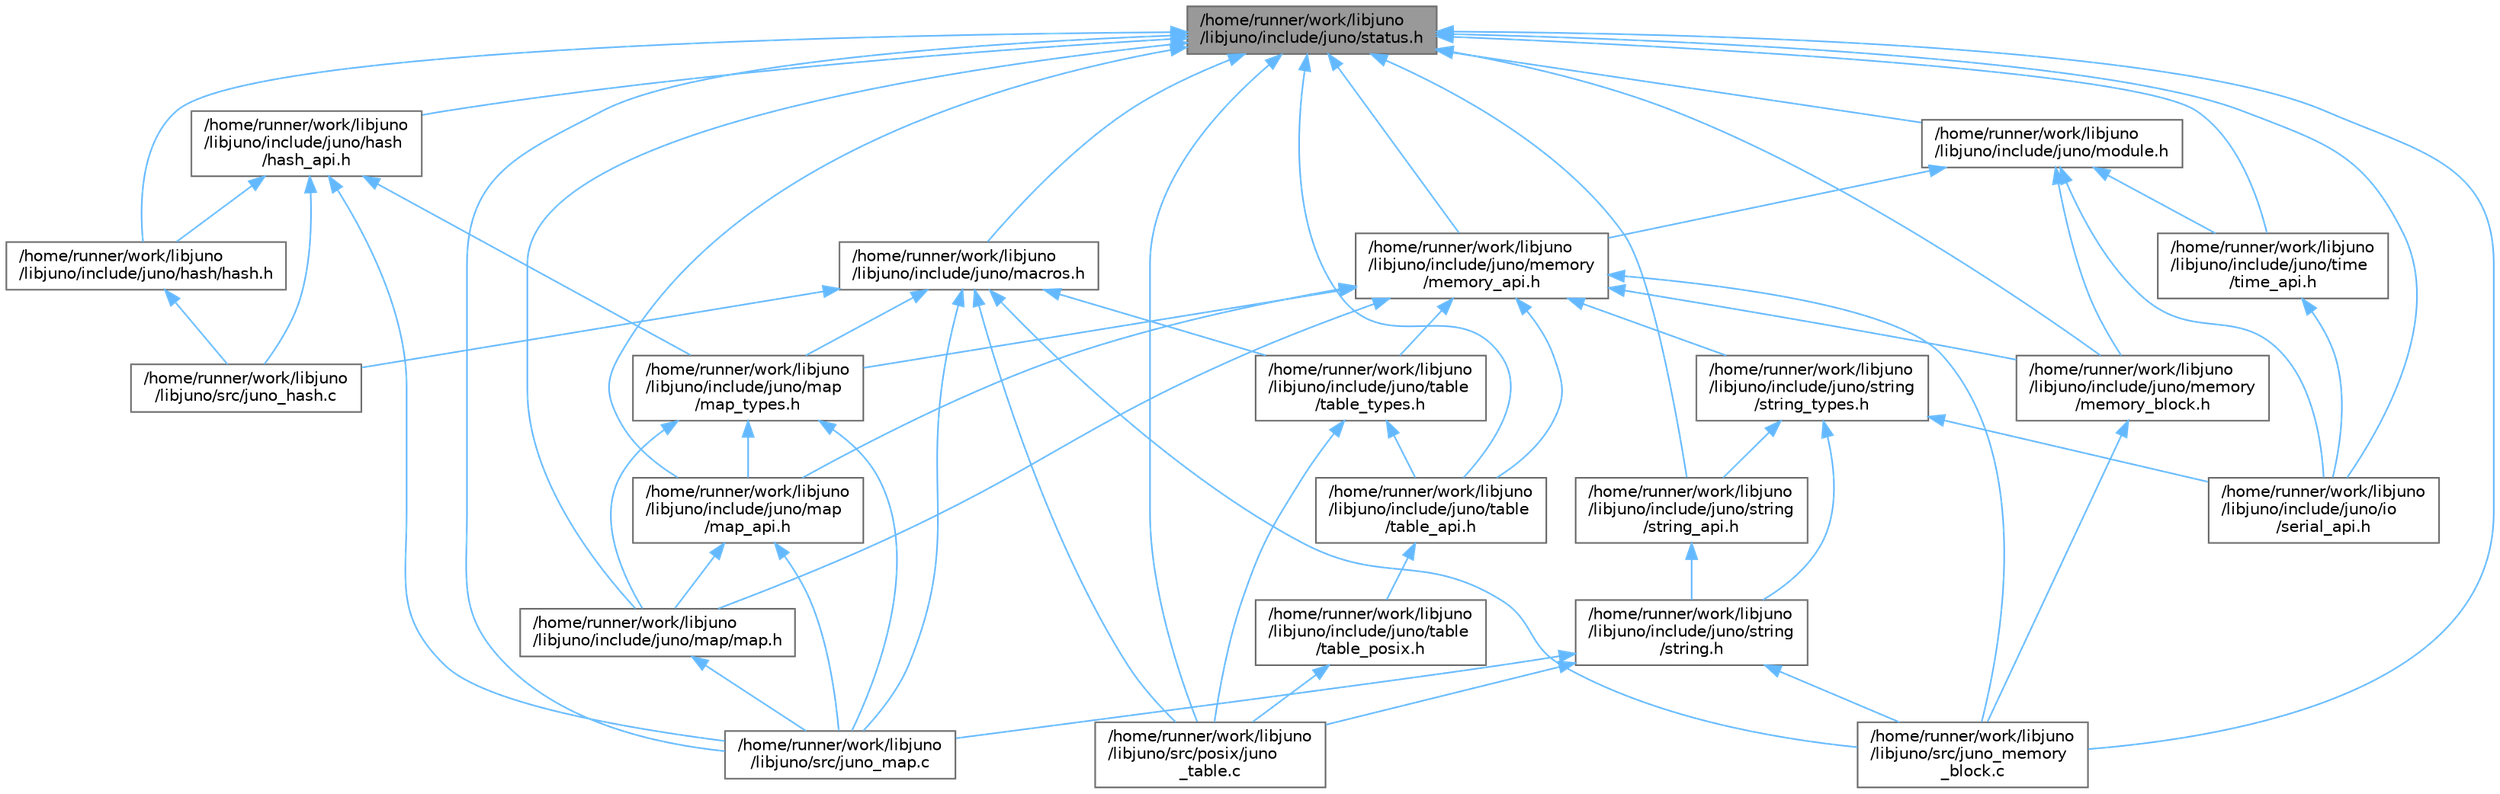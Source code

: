 digraph "/home/runner/work/libjuno/libjuno/include/juno/status.h"
{
 // LATEX_PDF_SIZE
  bgcolor="transparent";
  edge [fontname=Helvetica,fontsize=10,labelfontname=Helvetica,labelfontsize=10];
  node [fontname=Helvetica,fontsize=10,shape=box,height=0.2,width=0.4];
  Node1 [id="Node000001",label="/home/runner/work/libjuno\l/libjuno/include/juno/status.h",height=0.2,width=0.4,color="gray40", fillcolor="grey60", style="filled", fontcolor="black",tooltip=" "];
  Node1 -> Node2 [id="edge1_Node000001_Node000002",dir="back",color="steelblue1",style="solid",tooltip=" "];
  Node2 [id="Node000002",label="/home/runner/work/libjuno\l/libjuno/include/juno/hash/hash.h",height=0.2,width=0.4,color="grey40", fillcolor="white", style="filled",URL="$hash_8h.html",tooltip=" "];
  Node2 -> Node3 [id="edge2_Node000002_Node000003",dir="back",color="steelblue1",style="solid",tooltip=" "];
  Node3 [id="Node000003",label="/home/runner/work/libjuno\l/libjuno/src/juno_hash.c",height=0.2,width=0.4,color="grey40", fillcolor="white", style="filled",URL="$juno__hash_8c.html",tooltip=" "];
  Node1 -> Node4 [id="edge3_Node000001_Node000004",dir="back",color="steelblue1",style="solid",tooltip=" "];
  Node4 [id="Node000004",label="/home/runner/work/libjuno\l/libjuno/include/juno/hash\l/hash_api.h",height=0.2,width=0.4,color="grey40", fillcolor="white", style="filled",URL="$hash__api_8h.html",tooltip=" "];
  Node4 -> Node2 [id="edge4_Node000004_Node000002",dir="back",color="steelblue1",style="solid",tooltip=" "];
  Node4 -> Node5 [id="edge5_Node000004_Node000005",dir="back",color="steelblue1",style="solid",tooltip=" "];
  Node5 [id="Node000005",label="/home/runner/work/libjuno\l/libjuno/include/juno/map\l/map_types.h",height=0.2,width=0.4,color="grey40", fillcolor="white", style="filled",URL="$map__types_8h.html",tooltip=" "];
  Node5 -> Node6 [id="edge6_Node000005_Node000006",dir="back",color="steelblue1",style="solid",tooltip=" "];
  Node6 [id="Node000006",label="/home/runner/work/libjuno\l/libjuno/include/juno/map/map.h",height=0.2,width=0.4,color="grey40", fillcolor="white", style="filled",URL="$map_8h.html",tooltip=" "];
  Node6 -> Node7 [id="edge7_Node000006_Node000007",dir="back",color="steelblue1",style="solid",tooltip=" "];
  Node7 [id="Node000007",label="/home/runner/work/libjuno\l/libjuno/src/juno_map.c",height=0.2,width=0.4,color="grey40", fillcolor="white", style="filled",URL="$juno__map_8c.html",tooltip=" "];
  Node5 -> Node8 [id="edge8_Node000005_Node000008",dir="back",color="steelblue1",style="solid",tooltip=" "];
  Node8 [id="Node000008",label="/home/runner/work/libjuno\l/libjuno/include/juno/map\l/map_api.h",height=0.2,width=0.4,color="grey40", fillcolor="white", style="filled",URL="$map__api_8h.html",tooltip=" "];
  Node8 -> Node6 [id="edge9_Node000008_Node000006",dir="back",color="steelblue1",style="solid",tooltip=" "];
  Node8 -> Node7 [id="edge10_Node000008_Node000007",dir="back",color="steelblue1",style="solid",tooltip=" "];
  Node5 -> Node7 [id="edge11_Node000005_Node000007",dir="back",color="steelblue1",style="solid",tooltip=" "];
  Node4 -> Node3 [id="edge12_Node000004_Node000003",dir="back",color="steelblue1",style="solid",tooltip=" "];
  Node4 -> Node7 [id="edge13_Node000004_Node000007",dir="back",color="steelblue1",style="solid",tooltip=" "];
  Node1 -> Node9 [id="edge14_Node000001_Node000009",dir="back",color="steelblue1",style="solid",tooltip=" "];
  Node9 [id="Node000009",label="/home/runner/work/libjuno\l/libjuno/include/juno/io\l/serial_api.h",height=0.2,width=0.4,color="grey40", fillcolor="white", style="filled",URL="$serial__api_8h.html",tooltip=" "];
  Node1 -> Node10 [id="edge15_Node000001_Node000010",dir="back",color="steelblue1",style="solid",tooltip=" "];
  Node10 [id="Node000010",label="/home/runner/work/libjuno\l/libjuno/include/juno/macros.h",height=0.2,width=0.4,color="grey40", fillcolor="white", style="filled",URL="$macros_8h.html",tooltip=" "];
  Node10 -> Node5 [id="edge16_Node000010_Node000005",dir="back",color="steelblue1",style="solid",tooltip=" "];
  Node10 -> Node11 [id="edge17_Node000010_Node000011",dir="back",color="steelblue1",style="solid",tooltip=" "];
  Node11 [id="Node000011",label="/home/runner/work/libjuno\l/libjuno/include/juno/table\l/table_types.h",height=0.2,width=0.4,color="grey40", fillcolor="white", style="filled",URL="$table__types_8h.html",tooltip=" "];
  Node11 -> Node12 [id="edge18_Node000011_Node000012",dir="back",color="steelblue1",style="solid",tooltip=" "];
  Node12 [id="Node000012",label="/home/runner/work/libjuno\l/libjuno/include/juno/table\l/table_api.h",height=0.2,width=0.4,color="grey40", fillcolor="white", style="filled",URL="$table__api_8h.html",tooltip=" "];
  Node12 -> Node13 [id="edge19_Node000012_Node000013",dir="back",color="steelblue1",style="solid",tooltip=" "];
  Node13 [id="Node000013",label="/home/runner/work/libjuno\l/libjuno/include/juno/table\l/table_posix.h",height=0.2,width=0.4,color="grey40", fillcolor="white", style="filled",URL="$table__posix_8h.html",tooltip=" "];
  Node13 -> Node14 [id="edge20_Node000013_Node000014",dir="back",color="steelblue1",style="solid",tooltip=" "];
  Node14 [id="Node000014",label="/home/runner/work/libjuno\l/libjuno/src/posix/juno\l_table.c",height=0.2,width=0.4,color="grey40", fillcolor="white", style="filled",URL="$juno__table_8c.html",tooltip=" "];
  Node11 -> Node14 [id="edge21_Node000011_Node000014",dir="back",color="steelblue1",style="solid",tooltip=" "];
  Node10 -> Node3 [id="edge22_Node000010_Node000003",dir="back",color="steelblue1",style="solid",tooltip=" "];
  Node10 -> Node7 [id="edge23_Node000010_Node000007",dir="back",color="steelblue1",style="solid",tooltip=" "];
  Node10 -> Node15 [id="edge24_Node000010_Node000015",dir="back",color="steelblue1",style="solid",tooltip=" "];
  Node15 [id="Node000015",label="/home/runner/work/libjuno\l/libjuno/src/juno_memory\l_block.c",height=0.2,width=0.4,color="grey40", fillcolor="white", style="filled",URL="$juno__memory__block_8c.html",tooltip=" "];
  Node10 -> Node14 [id="edge25_Node000010_Node000014",dir="back",color="steelblue1",style="solid",tooltip=" "];
  Node1 -> Node6 [id="edge26_Node000001_Node000006",dir="back",color="steelblue1",style="solid",tooltip=" "];
  Node1 -> Node8 [id="edge27_Node000001_Node000008",dir="back",color="steelblue1",style="solid",tooltip=" "];
  Node1 -> Node16 [id="edge28_Node000001_Node000016",dir="back",color="steelblue1",style="solid",tooltip=" "];
  Node16 [id="Node000016",label="/home/runner/work/libjuno\l/libjuno/include/juno/memory\l/memory_api.h",height=0.2,width=0.4,color="grey40", fillcolor="white", style="filled",URL="$memory__api_8h.html",tooltip=" "];
  Node16 -> Node6 [id="edge29_Node000016_Node000006",dir="back",color="steelblue1",style="solid",tooltip=" "];
  Node16 -> Node8 [id="edge30_Node000016_Node000008",dir="back",color="steelblue1",style="solid",tooltip=" "];
  Node16 -> Node5 [id="edge31_Node000016_Node000005",dir="back",color="steelblue1",style="solid",tooltip=" "];
  Node16 -> Node17 [id="edge32_Node000016_Node000017",dir="back",color="steelblue1",style="solid",tooltip=" "];
  Node17 [id="Node000017",label="/home/runner/work/libjuno\l/libjuno/include/juno/memory\l/memory_block.h",height=0.2,width=0.4,color="grey40", fillcolor="white", style="filled",URL="$memory__block_8h.html",tooltip=" "];
  Node17 -> Node15 [id="edge33_Node000017_Node000015",dir="back",color="steelblue1",style="solid",tooltip=" "];
  Node16 -> Node18 [id="edge34_Node000016_Node000018",dir="back",color="steelblue1",style="solid",tooltip=" "];
  Node18 [id="Node000018",label="/home/runner/work/libjuno\l/libjuno/include/juno/string\l/string_types.h",height=0.2,width=0.4,color="grey40", fillcolor="white", style="filled",URL="$string__types_8h.html",tooltip=" "];
  Node18 -> Node9 [id="edge35_Node000018_Node000009",dir="back",color="steelblue1",style="solid",tooltip=" "];
  Node18 -> Node19 [id="edge36_Node000018_Node000019",dir="back",color="steelblue1",style="solid",tooltip=" "];
  Node19 [id="Node000019",label="/home/runner/work/libjuno\l/libjuno/include/juno/string\l/string.h",height=0.2,width=0.4,color="grey40", fillcolor="white", style="filled",URL="$string_8h.html",tooltip=" "];
  Node19 -> Node7 [id="edge37_Node000019_Node000007",dir="back",color="steelblue1",style="solid",tooltip=" "];
  Node19 -> Node15 [id="edge38_Node000019_Node000015",dir="back",color="steelblue1",style="solid",tooltip=" "];
  Node19 -> Node14 [id="edge39_Node000019_Node000014",dir="back",color="steelblue1",style="solid",tooltip=" "];
  Node18 -> Node20 [id="edge40_Node000018_Node000020",dir="back",color="steelblue1",style="solid",tooltip=" "];
  Node20 [id="Node000020",label="/home/runner/work/libjuno\l/libjuno/include/juno/string\l/string_api.h",height=0.2,width=0.4,color="grey40", fillcolor="white", style="filled",URL="$string__api_8h.html",tooltip=" "];
  Node20 -> Node19 [id="edge41_Node000020_Node000019",dir="back",color="steelblue1",style="solid",tooltip=" "];
  Node16 -> Node12 [id="edge42_Node000016_Node000012",dir="back",color="steelblue1",style="solid",tooltip=" "];
  Node16 -> Node11 [id="edge43_Node000016_Node000011",dir="back",color="steelblue1",style="solid",tooltip=" "];
  Node16 -> Node15 [id="edge44_Node000016_Node000015",dir="back",color="steelblue1",style="solid",tooltip=" "];
  Node1 -> Node17 [id="edge45_Node000001_Node000017",dir="back",color="steelblue1",style="solid",tooltip=" "];
  Node1 -> Node21 [id="edge46_Node000001_Node000021",dir="back",color="steelblue1",style="solid",tooltip=" "];
  Node21 [id="Node000021",label="/home/runner/work/libjuno\l/libjuno/include/juno/module.h",height=0.2,width=0.4,color="grey40", fillcolor="white", style="filled",URL="$module_8h.html",tooltip=" "];
  Node21 -> Node9 [id="edge47_Node000021_Node000009",dir="back",color="steelblue1",style="solid",tooltip=" "];
  Node21 -> Node16 [id="edge48_Node000021_Node000016",dir="back",color="steelblue1",style="solid",tooltip=" "];
  Node21 -> Node17 [id="edge49_Node000021_Node000017",dir="back",color="steelblue1",style="solid",tooltip=" "];
  Node21 -> Node22 [id="edge50_Node000021_Node000022",dir="back",color="steelblue1",style="solid",tooltip=" "];
  Node22 [id="Node000022",label="/home/runner/work/libjuno\l/libjuno/include/juno/time\l/time_api.h",height=0.2,width=0.4,color="grey40", fillcolor="white", style="filled",URL="$time__api_8h.html",tooltip=" "];
  Node22 -> Node9 [id="edge51_Node000022_Node000009",dir="back",color="steelblue1",style="solid",tooltip=" "];
  Node1 -> Node20 [id="edge52_Node000001_Node000020",dir="back",color="steelblue1",style="solid",tooltip=" "];
  Node1 -> Node12 [id="edge53_Node000001_Node000012",dir="back",color="steelblue1",style="solid",tooltip=" "];
  Node1 -> Node22 [id="edge54_Node000001_Node000022",dir="back",color="steelblue1",style="solid",tooltip=" "];
  Node1 -> Node7 [id="edge55_Node000001_Node000007",dir="back",color="steelblue1",style="solid",tooltip=" "];
  Node1 -> Node15 [id="edge56_Node000001_Node000015",dir="back",color="steelblue1",style="solid",tooltip=" "];
  Node1 -> Node14 [id="edge57_Node000001_Node000014",dir="back",color="steelblue1",style="solid",tooltip=" "];
}
